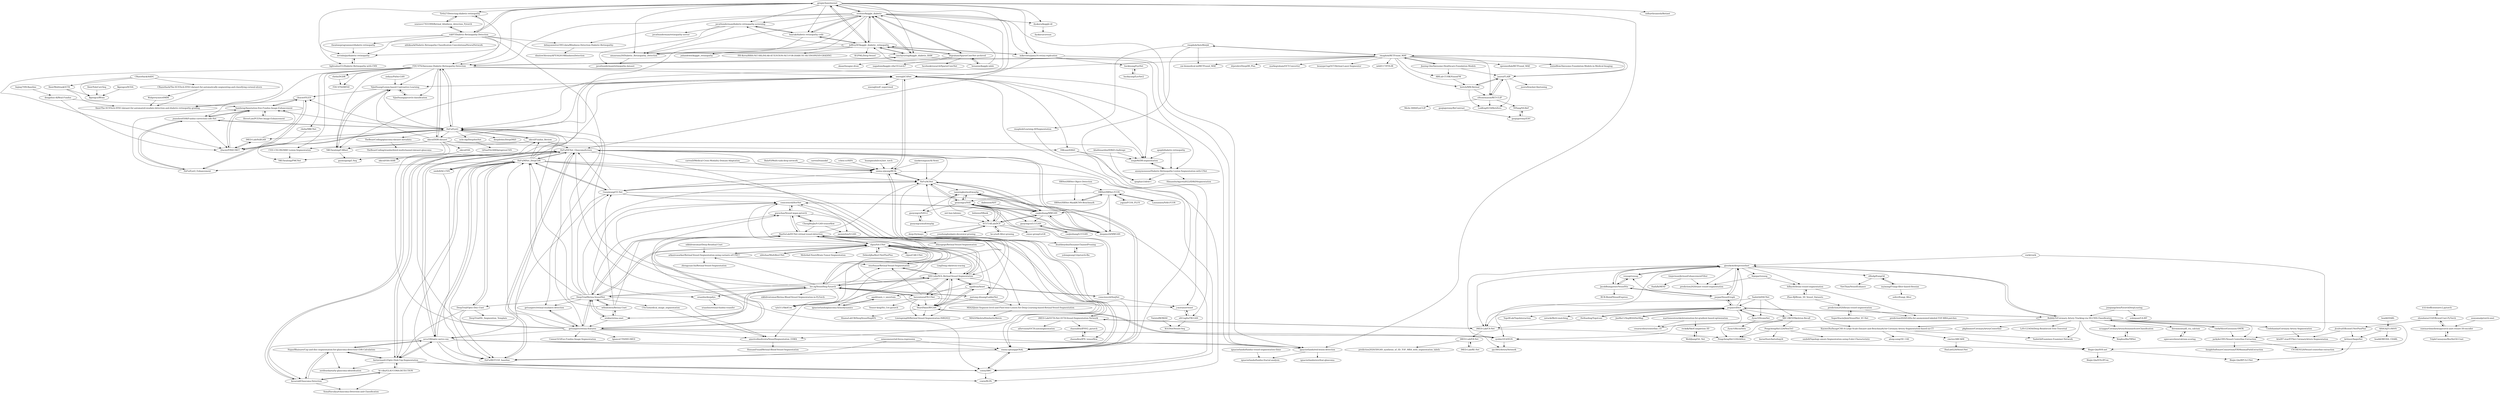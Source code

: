 digraph G {
"gregwchase/eyenet" -> "sveitser/kaggle_diabetic"
"gregwchase/eyenet" -> "javathunderman/diabetic-retinopathy-screening"
"gregwchase/eyenet" -> "JeffreyDF/kaggle_diabetic_retinopathy"
"gregwchase/eyenet" -> "Tirth27/Detecting-diabetic-retinopathy"
"gregwchase/eyenet" -> "hoytak/diabetic-retinopathy-code"
"gregwchase/eyenet" -> "amanrana20/Diabetic_Retinopathy_Detection"
"gregwchase/eyenet" -> "rsk97/Diabetic-Retinopathy-Detection"
"gregwchase/eyenet" -> "cauchyturing/kaggle_diabetic_RAM"
"gregwchase/eyenet" -> "FDU-VTS/Awesome-Diabetic-Retinopathy-Detection"
"gregwchase/eyenet" -> "mikevoets/jama16-retina-replication"
"gregwchase/eyenet" -> "sidharthramesh/Retinet"
"gregwchase/eyenet" -> "nevinbaiju/diabetic-retinopathy"
"gregwchase/eyenet" -> "ignaciorlando/red-lesion-detection"
"gregwchase/eyenet" -> "xmengli/CANet"
"gregwchase/eyenet" -> "ilyakava/kaggle-dr"
"HRNet/HRNet-MaskRCNN-Benchmark" -> "HRNet/HRNet-FCOS"
"ChengBinJin/V-GAN-tensorflow" -> "jaeminSon/V-GAN" ["e"=1]
"ChengBinJin/V-GAN-tensorflow" -> "guyuchao/Vessel-wgan-pytorch" ["e"=1]
"ChengBinJin/V-GAN-tensorflow" -> "RanSuLab/DUNet-retinal-vessel-detection" ["e"=1]
"giesekow/deepvesselnet" -> "vessap/vessap"
"giesekow/deepvesselnet" -> "hilbysfe/brain-vessel-segmentation"
"giesekow/deepvesselnet" -> "jocpae/VesselGraph"
"giesekow/deepvesselnet" -> "BubblyYi/Coronary-Artery-Tracking-via-3D-CNN-Classification"
"giesekow/deepvesselnet" -> "fepegar/vesseg"
"giesekow/deepvesselnet" -> "iMED-Lab/CS-Net"
"giesekow/deepvesselnet" -> "ellisdg/frangi3d"
"giesekow/deepvesselnet" -> "syshin1014/VGN"
"giesekow/deepvesselnet" -> "JacobBumgarner/VesselVio"
"giesekow/deepvesselnet" -> "zjx1805/ArteryNetwork"
"giesekow/deepvesselnet" -> "prediction2020/unet-vessel-segmentation"
"vessap/vessap" -> "giesekow/deepvesselnet"
"vessap/vessap" -> "JacobBumgarner/VesselVio"
"HzFu/EyeQ" -> "joanshen0508/Fundus-correction-cofe-Net"
"HzFu/EyeQ" -> "HzFu/EyeQ_Enhancement"
"HzFu/EyeQ" -> "liamheng/Annotation-free-Fundus-Image-Enhancement"
"HzFu/EyeQ" -> "ncbi-nlp/DeepSeeNet"
"HzFu/EyeQ" -> "QtacierP/ISECRET"
"HzFu/EyeQ" -> "QtacierP/LED"
"HzFu/EyeQ" -> "xmengli/CANet"
"HzFu/EyeQ" -> "YijinHuang/Lesion-based-Contrastive-Learning"
"HzFu/EyeQ" -> "nkicsl/Fundus_Review"
"HzFu/EyeQ" -> "FDU-VTS/Awesome-Diabetic-Retinopathy-Detection"
"HzFu/EyeQ" -> "nkicsl/DDR-dataset"
"HzFu/EyeQ" -> "iMED-Lab/StillGAN"
"HzFu/EyeQ" -> "TheBeastCoding/glaucoma-dataset-metadata"
"HzFu/EyeQ" -> "deepdrdoc/DeepDRiD"
"vmtk/SlicerExtension-VMTK" -> "BubblyYi/Coronary-Artery-Tracking-via-3D-CNN-Classification" ["e"=1]
"vmtk/SlicerExtension-VMTK" -> "jackyko1991/Vessel-Centerline-Extraction" ["e"=1]
"CVxTz/medical_image_segmentation" -> "americofmoliveira/VesselSegmentation_ESWA"
"sraashis/deepdyn" -> "sraashis/retinal-fundus-transfer"
"Lausannen/NAS-FCOS" -> "HRNet/HRNet-FCOS" ["e"=1]
"HzFu/MNet_DeepCDR" -> "seva100/optic-nerve-cnn"
"HzFu/MNet_DeepCDR" -> "HzFu/DENet_GlaucomaScreen"
"HzFu/MNet_DeepCDR" -> "emma-sjwang/pOSAL"
"HzFu/MNet_DeepCDR" -> "Guzaiwang/CE-Net" ["e"=1]
"HzFu/MNet_DeepCDR" -> "cswin/AWC"
"HzFu/MNet_DeepCDR" -> "HzFu/REFUGE_baseline"
"HzFu/MNet_DeepCDR" -> "HzFu/AGNet"
"HzFu/MNet_DeepCDR" -> "koriavinash1/Optic-Disk-Cup-Segmentation"
"HzFu/MNet_DeepCDR" -> "DeepTrial/Optic-Disc-Unet"
"HzFu/MNet_DeepCDR" -> "xmengli/CANet"
"HzFu/MNet_DeepCDR" -> "emma-sjwang/BEAL"
"HzFu/MNet_DeepCDR" -> "smilell/AG-CNN"
"HzFu/MNet_DeepCDR" -> "HzFu/EyeQ_Enhancement"
"HzFu/MNet_DeepCDR" -> "nkicsl/Fundus_Review"
"HzFu/MNet_DeepCDR" -> "HzFu/EyeQ"
"kesaroid/Glaucoma-Detection" -> "NupurBhaisare/Cup-and-disc-segmentation-for-glaucoma-detection-CDR-Calculation-"
"kesaroid/Glaucoma-Detection" -> "kr-viku/GLAUCOMA-DETECTION"
"kesaroid/Glaucoma-Detection" -> "SonalSavaliya/Glaucoma-Detection-and-Classification"
"kesaroid/Glaucoma-Detection" -> "HzFu/DENet_GlaucomaScreen"
"HzFu/DENet_GlaucomaScreen" -> "HzFu/REFUGE_baseline"
"HzFu/DENet_GlaucomaScreen" -> "HzFu/MNet_DeepCDR"
"HzFu/DENet_GlaucomaScreen" -> "seva100/optic-nerve-cnn"
"HzFu/DENet_GlaucomaScreen" -> "emma-sjwang/pOSAL"
"HzFu/DENet_GlaucomaScreen" -> "smilell/AG-CNN"
"HzFu/DENet_GlaucomaScreen" -> "ignaciorlando/glaucoma-hemodynamics"
"HzFu/DENet_GlaucomaScreen" -> "cswin/AWC"
"HzFu/DENet_GlaucomaScreen" -> "cswin/RLPA"
"HzFu/DENet_GlaucomaScreen" -> "kesaroid/Glaucoma-Detection"
"HzFu/DENet_GlaucomaScreen" -> "koriavinash1/Optic-Disk-Cup-Segmentation"
"NupurBhaisare/Cup-and-disc-segmentation-for-glaucoma-detection-CDR-Calculation-" -> "koriavinash1/Optic-Disk-Cup-Segmentation"
"NupurBhaisare/Cup-and-disc-segmentation-for-glaucoma-detection-CDR-Calculation-" -> "seva100/optic-nerve-cnn"
"NupurBhaisare/Cup-and-disc-segmentation-for-glaucoma-detection-CDR-Calculation-" -> "kesaroid/Glaucoma-Detection"
"NupurBhaisare/Cup-and-disc-segmentation-for-glaucoma-detection-CDR-Calculation-" -> "serifeseda/early-glaucoma-identification"
"nibtehaz/MultiResUNet" -> "clguo/SA-UNet" ["e"=1]
"zhoudaxia233/EfficientUnet-PyTorch" -> "jlcsilva/EfficientUNetPlusPlus"
"zhoudaxia233/EfficientUnet-PyTorch" -> "rawmarshmellows/pytorch-unet-resnet-50-encoder"
"nikhilroxtomar/Deep-Residual-Unet" -> "arkanivasarkar/Retinal-Vessel-Segmentation-using-variants-of-UNET" ["e"=1]
"isyiming/Frangi-filter-based-Hessian" -> "ellisdg/frangi3d"
"isyiming/Frangi-filter-based-Hessian" -> "solivr/frangi_filter"
"rawmarshmellows/pytorch-unet-resnet-50-encoder" -> "TripleCoenzyme/ResNet50-Unet"
"rawmarshmellows/pytorch-unet-resnet-50-encoder" -> "zhoudaxia233/EfficientUnet-PyTorch"
"usuyama/pytorch-unet" -> "rawmarshmellows/pytorch-unet-resnet-50-encoder" ["e"=1]
"yqyao/FCOS_PLUS" -> "HRNet/HRNet-FCOS" ["e"=1]
"xiaoketongxue/AI-News" -> "HzFu/AGNet" ["e"=1]
"xiaoketongxue/AI-News" -> "emma-sjwang/BEAL" ["e"=1]
"DeepTrial/Retina-VesselNet" -> "orobix/retina-unet" ["e"=1]
"DeepTrial/Retina-VesselNet" -> "getsanjeev/retina-features"
"DeepTrial/Retina-VesselNet" -> "RanSuLab/DUNet-retinal-vessel-detection"
"DeepTrial/Retina-VesselNet" -> "guyuchao/Vessel-wgan-pytorch"
"DeepTrial/Retina-VesselNet" -> "americofmoliveira/VesselSegmentation_ESWA"
"DeepTrial/Retina-VesselNet" -> "wfdubowen/Retina-Unet"
"DeepTrial/Retina-VesselNet" -> "clguo/SA-UNet"
"DeepTrial/Retina-VesselNet" -> "HzFu/AGNet"
"DeepTrial/Retina-VesselNet" -> "getsanjeev/retinal-exudates-detection"
"DeepTrial/Retina-VesselNet" -> "Guzaiwang/CE-Net" ["e"=1]
"DeepTrial/Retina-VesselNet" -> "HzFu/EyeQ"
"DeepTrial/Retina-VesselNet" -> "CVxTz/medical_image_segmentation"
"DeepTrial/Retina-VesselNet" -> "SHI-Labs/SGL-Retinal-Vessel-Segmentation"
"DeepTrial/Retina-VesselNet" -> "DeepTrial/Optic-Disc-Unet"
"DeepTrial/Retina-VesselNet" -> "HzFu/MNet_DeepCDR"
"cchen-cc/SIFA" -> "emma-sjwang/BEAL" ["e"=1]
"huangmozhilv/u2net_torch" -> "emma-sjwang/BEAL" ["e"=1]
"Guzaiwang/CE-Net" -> "HzFu/AGNet" ["e"=1]
"Guzaiwang/CE-Net" -> "HzFu/MNet_DeepCDR" ["e"=1]
"Guzaiwang/CE-Net" -> "emma-sjwang/pOSAL" ["e"=1]
"Guzaiwang/CE-Net" -> "emma-sjwang/BEAL" ["e"=1]
"Guzaiwang/CE-Net" -> "conscienceli/IterNet" ["e"=1]
"Guzaiwang/CE-Net" -> "HzFu/DENet_GlaucomaScreen" ["e"=1]
"Guzaiwang/CE-Net" -> "seva100/optic-nerve-cnn" ["e"=1]
"Guzaiwang/CE-Net" -> "cswin/AWC" ["e"=1]
"HRNet/HRNet-Object-Detection" -> "HRNet/HRNet-MaskRCNN-Benchmark" ["e"=1]
"HRNet/HRNet-Object-Detection" -> "HRNet/HRNet-FCOS" ["e"=1]
"mikevoets/jama16-retina-replication" -> "HzFu/DENet_GlaucomaScreen"
"mikevoets/jama16-retina-replication" -> "JeffreyDF/kaggle_diabetic_retinopathy"
"mikevoets/jama16-retina-replication" -> "huckiyang/EyeNet"
"mikevoets/jama16-retina-replication" -> "ignaciorlando/red-lesion-detection"
"rsk97/Diabetic-Retinopathy-Detection" -> "souravs17031999/Retinal_blindness_detection_Pytorch"
"rsk97/Diabetic-Retinopathy-Detection" -> "abhiksark/Diabetic-Retnopathy-Classification-ConvolutionalNeuralNetwork"
"rsk97/Diabetic-Retinopathy-Detection" -> "lightsalsa251/Diabetic-Retinopathy-with-CNN"
"rsk97/Diabetic-Retinopathy-Detection" -> "FDU-VTS/Awesome-Diabetic-Retinopathy-Detection"
"rsk97/Diabetic-Retinopathy-Detection" -> "thealoneprogrammer/diabetic-retinopathy"
"rsk97/Diabetic-Retinopathy-Detection" -> "gregwchase/eyenet"
"rsk97/Diabetic-Retinopathy-Detection" -> "nevinbaiju/diabetic-retinopathy"
"rsk97/Diabetic-Retinopathy-Detection" -> "Tirth27/Detecting-diabetic-retinopathy"
"rsk97/Diabetic-Retinopathy-Detection" -> "cauchyturing/kaggle_diabetic_RAM"
"rsk97/Diabetic-Retinopathy-Detection" -> "debayanmitra1993-data/Blindness-Detection-Diabetic-Retinopathy-"
"rsk97/Diabetic-Retinopathy-Detection" -> "getsanjeev/retinal-exudates-detection"
"HRNet/HRNet-FCOS" -> "guoyongcs/NAT"
"HRNet/HRNet-FCOS" -> "caojiezhang/MWGAN"
"HRNet/HRNet-FCOS" -> "HRNet/HRNet-MaskRCNN-Benchmark"
"HRNet/HRNet-FCOS" -> "Lausannen/NAS-FCOS" ["e"=1]
"HRNet/HRNet-FCOS" -> "yqyao/FCOS_PLUS" ["e"=1]
"HRNet/HRNet-FCOS" -> "deepmo24/MWGAN"
"fepegar/vesseg" -> "hilbysfe/brain-vessel-segmentation"
"fepegar/vesseg" -> "prediction2020/unet-vessel-segmentation"
"carrenD/Medical-Cross-Modality-Domain-Adaptation" -> "emma-sjwang/BEAL" ["e"=1]
"koriavinash1/Optic-Disk-Cup-Segmentation" -> "seva100/optic-nerve-cnn"
"koriavinash1/Optic-Disk-Cup-Segmentation" -> "NupurBhaisare/Cup-and-disc-segmentation-for-glaucoma-detection-CDR-Calculation-"
"koriavinash1/Optic-Disk-Cup-Segmentation" -> "cswin/AWC"
"koriavinash1/Optic-Disk-Cup-Segmentation" -> "serifeseda/early-glaucoma-identification"
"koriavinash1/Optic-Disk-Cup-Segmentation" -> "HzFu/DENet_GlaucomaScreen"
"koriavinash1/Optic-Disk-Cup-Segmentation" -> "kr-viku/GLAUCOMA-DETECTION"
"koriavinash1/Optic-Disk-Cup-Segmentation" -> "cswin/RLPA"
"wfdubowen/Retina-Unet" -> "orobix/retina-unet" ["e"=1]
"wfdubowen/Retina-Unet" -> "DeepTrial/Retina-VesselNet"
"wfdubowen/Retina-Unet" -> "RanSuLab/DUNet-retinal-vessel-detection"
"wfdubowen/Retina-Unet" -> "Guzaiwang/CE-Net" ["e"=1]
"wfdubowen/Retina-Unet" -> "HzFu/MNet_DeepCDR"
"mit-han-lab/amc" -> "SCUT-AILab/DCP" ["e"=1]
"apopli/diabetic-retinopathy" -> "anonymoussss/Diabetic-Retinopathy-Lesion-Segmentation-with-UNet"
"apopli/diabetic-retinopathy" -> "zoujx96/DR-segmentation"
"nkicsl/DDR-dataset" -> "NKUhealong/CABnet"
"nkicsl/DDR-dataset" -> "CVIU-CSU/M2MRF-Lesion-Segmentation"
"nkicsl/DDR-dataset" -> "nkicsl/OIA"
"nkicsl/DDR-dataset" -> "zoujx96/DR-segmentation"
"nkicsl/DDR-dataset" -> "guomugong/L-Seg"
"nkicsl/DDR-dataset" -> "TRKuan/IDRiD"
"nkicsl/DDR-dataset" -> "xmengli/CANet"
"nkicsl/DDR-dataset" -> "YijinHuang/Lesion-based-Contrastive-Learning"
"nkicsl/DDR-dataset" -> "NKUhealong/PMCNet"
"nkicsl/DDR-dataset" -> "FDU-VTS/Awesome-Diabetic-Retinopathy-Detection"
"conscienceli/IterNet" -> "conscienceli/SeqNet"
"conscienceli/IterNet" -> "guyuchao/Vessel-wgan-pytorch"
"conscienceli/IterNet" -> "americofmoliveira/VesselSegmentation_ESWA"
"conscienceli/IterNet" -> "sraashis/deepdyn"
"conscienceli/IterNet" -> "SHI-Labs/SGL-Retinal-Vessel-Segmentation"
"HzFu/AGNet" -> "caojiezhang/MWGAN"
"HzFu/AGNet" -> "guoyongcs/NAT"
"HzFu/AGNet" -> "Guzaiwang/CE-Net" ["e"=1]
"HzFu/AGNet" -> "emma-sjwang/pOSAL"
"HzFu/AGNet" -> "tanmingkui/multiwaybp"
"HzFu/AGNet" -> "emma-sjwang/BEAL"
"HzFu/AGNet" -> "deepmo24/MWGAN"
"HzFu/AGNet" -> "HzFu/DENet_GlaucomaScreen"
"americofmoliveira/VesselSegmentation_ESWA" -> "HossamFouad/Retinal-Blood-Vessel-Segmentation"
"RanSuLab/DUNet-retinal-vessel-detection" -> "SHI-Labs/SGL-Retinal-Vessel-Segmentation"
"RanSuLab/DUNet-retinal-vessel-detection" -> "americofmoliveira/VesselSegmentation_ESWA"
"RanSuLab/DUNet-retinal-vessel-detection" -> "MIA2I/Joint-Segment-level-and-Pixel-wise-Losses-for-Deep-Learning-based-Retinal-Vessel-Segmentation"
"RanSuLab/DUNet-retinal-vessel-detection" -> "zhiyugege/Retinal-Vessel-Segmentation"
"RanSuLab/DUNet-retinal-vessel-detection" -> "clguo/SA-UNet"
"RanSuLab/DUNet-retinal-vessel-detection" -> "guyuchao/Vessel-wgan-pytorch"
"RanSuLab/DUNet-retinal-vessel-detection" -> "iMED-Lab/OCTA-Net-OCTA-Vessel-Segmentation-Network"
"RanSuLab/DUNet-retinal-vessel-detection" -> "DeepTrial/Retina-VesselNet"
"RanSuLab/DUNet-retinal-vessel-detection" -> "HzFu/AGNet"
"RanSuLab/DUNet-retinal-vessel-detection" -> "getsanjeev/retina-features"
"he-y/soft-filter-pruning" -> "SCUT-AILab/DCP" ["e"=1]
"DeepTrial/Optic-Disc-Unet" -> "HzFu/REFUGE_baseline"
"DeepTrial/Optic-Disc-Unet" -> "koriavinash1/Optic-Disk-Cup-Segmentation"
"DeepTrial/Optic-Disc-Unet" -> "DeepTrial/DL_Segmention_Template"
"DeepTrial/Optic-Disc-Unet" -> "HzFu/MNet_DeepCDR"
"deep-fry/mayo" -> "deathboydmi/DynamicChannelPruning"
"juntang-zhuang/LadderNet" -> "lee-zq/VesselSeg-Pytorch"
"juntang-zhuang/LadderNet" -> "SharifAmit/RVGAN"
"juntang-zhuang/LadderNet" -> "conscienceli/IterNet"
"juntang-zhuang/LadderNet" -> "MIA2I/Joint-Segment-level-and-Pixel-wise-Losses-for-Deep-Learning-based-Retinal-Vessel-Segmentation"
"Bala93/Multi-task-deep-network" -> "emma-sjwang/BEAL" ["e"=1]
"ncbi-nlp/DeepSeeNet" -> "QiYanPitt/AMDprogressCNN"
"smilell/AG-CNN" -> "HzFu/DENet_GlaucomaScreen"
"smilell/AG-CNN" -> "HzFu/REFUGE_baseline"
"guyuchao/Vessel-wgan-pytorch" -> "RanSuLab/DUNet-retinal-vessel-detection"
"guyuchao/Vessel-wgan-pytorch" -> "conscienceli/IterNet"
"guyuchao/Vessel-wgan-pytorch" -> "ChengBinJin/V-GAN-tensorflow" ["e"=1]
"guyuchao/Vessel-wgan-pytorch" -> "jaeminSon/V-GAN"
"emma-sjwang/BEAL" -> "emma-sjwang/pOSAL"
"emma-sjwang/BEAL" -> "HzFu/AGNet"
"emma-sjwang/BEAL" -> "cswin/AWC"
"emma-sjwang/BEAL" -> "xmengli/CANet"
"emma-sjwang/BEAL" -> "HzFu/DENet_GlaucomaScreen"
"nevinbaiju/diabetic-retinopathy" -> "lightsalsa251/Diabetic-Retinopathy-with-CNN"
"lightsalsa251/Diabetic-Retinopathy-with-CNN" -> "nevinbaiju/diabetic-retinopathy"
"emma-sjwang/pOSAL" -> "emma-sjwang/BEAL"
"emma-sjwang/pOSAL" -> "cswin/AWC"
"emma-sjwang/pOSAL" -> "HzFu/DENet_GlaucomaScreen"
"emma-sjwang/pOSAL" -> "HzFu/REFUGE_baseline"
"huckiyang/EyeNet2" -> "huckiyang/EyeNet"
"MIA2I/Joint-Segment-level-and-Pixel-wise-Losses-for-Deep-Learning-based-Retinal-Vessel-Segmentation" -> "MIA2I/SkeletalSimilarityMetric"
"anonymoussss/Diabetic-Retinopathy-Lesion-Segmentation-with-UNet" -> "zoujx96/DR-segmentation"
"anonymoussss/Diabetic-Retinopathy-Lesion-Segmentation-with-UNet" -> "HimanshuAgarwal022/IDRiDSegmentation"
"anonymoussss/Diabetic-Retinopathy-Lesion-Segmentation-with-UNet" -> "qinghao1/idrid-1"
"zoujx96/DR-segmentation" -> "anonymoussss/Diabetic-Retinopathy-Lesion-Segmentation-with-UNet"
"cswin/AWC" -> "emma-sjwang/pOSAL"
"cswin/AWC" -> "cswin/RLPA"
"minesmeyer/od-fovea-regression" -> "HzFu/REFUGE_baseline"
"minesmeyer/od-fovea-regression" -> "emma-sjwang/pOSAL"
"SCUT-AILab/DCP" -> "guoyongcs/NAT"
"SCUT-AILab/DCP" -> "caojiezhang/MWGAN"
"SCUT-AILab/DCP" -> "tanmingkui/multiwaybp"
"SCUT-AILab/DCP" -> "deepmo24/MWGAN"
"SCUT-AILab/DCP" -> "he-y/soft-filter-pruning" ["e"=1]
"SCUT-AILab/DCP" -> "HzFu/AGNet"
"SCUT-AILab/DCP" -> "enyac-group/LeGR" ["e"=1]
"SCUT-AILab/DCP" -> "deep-fry/mayo"
"SCUT-AILab/DCP" -> "youzhonghui/gate-decorator-pruning" ["e"=1]
"yulongwang12/pytorch-fbs" -> "deathboydmi/DynamicChannelPruning"
"caojiezhang/LCCGAN" -> "guoyongcs/LCCGAN"
"HzFu/REFUGE_baseline" -> "HzFu/DENet_GlaucomaScreen"
"agaldran/a_v_uncertain" -> "ignaciorlando/glaucoma-hemodynamics"
"huckiyang/EyeNet" -> "huckiyang/EyeNet2"
"TRKuan/IDRiD" -> "zoujx96/DR-segmentation"
"TRKuan/IDRiD" -> "qinghao1/idrid-1"
"ignaciorlando/glaucoma-hemodynamics" -> "agaldran/a_v_uncertain"
"guoyongcs/LCCGAN" -> "caojiezhang/LCCGAN"
"deathboydmi/DynamicChannelPruning" -> "yulongwang12/pytorch-fbs"
"HuXiaoling/TopoLoss" -> "jocpae/clDice" ["e"=1]
"HuXiaoling/TopoLoss" -> "iMED-Lab/CS-Net" ["e"=1]
"iMED-Lab/CS-Net" -> "iMED-Lab/OCTA-Net-OCTA-Vessel-Segmentation-Network"
"iMED-Lab/CS-Net" -> "PengchengShi1220/cbDice"
"iMED-Lab/CS-Net" -> "iMED-Lab/ER-Net"
"youzhonghui/gate-decorator-pruning" -> "SCUT-AILab/DCP" ["e"=1]
"LingDong-/skeleton-tracing" -> "SHI-Labs/SGL-Retinal-Vessel-Segmentation" ["e"=1]
"FDU-VTS/Awesome-Diabetic-Retinopathy-Detection" -> "FDU-VTS/DRTiD"
"FDU-VTS/Awesome-Diabetic-Retinopathy-Detection" -> "chehx/DGDR"
"FDU-VTS/Awesome-Diabetic-Retinopathy-Detection" -> "cauchyturing/kaggle_diabetic_RAM"
"FDU-VTS/Awesome-Diabetic-Retinopathy-Detection" -> "YijinHuang/Lesion-based-Contrastive-Learning"
"FDU-VTS/Awesome-Diabetic-Retinopathy-Detection" -> "nkicsl/DDR-dataset"
"FDU-VTS/Awesome-Diabetic-Retinopathy-Detection" -> "HzFu/EyeQ"
"FDU-VTS/Awesome-Diabetic-Retinopathy-Detection" -> "NKUhealong/CABnet"
"FDU-VTS/Awesome-Diabetic-Retinopathy-Detection" -> "YijinHuang/pytorch-classification"
"FDU-VTS/Awesome-Diabetic-Retinopathy-Detection" -> "chehx/MKCNet"
"FDU-VTS/Awesome-Diabetic-Retinopathy-Detection" -> "joanshen0508/Fundus-correction-cofe-Net"
"FDU-VTS/Awesome-Diabetic-Retinopathy-Detection" -> "QtacierP/ISECRET"
"FDU-VTS/Awesome-Diabetic-Retinopathy-Detection" -> "xmengli/CANet"
"FDU-VTS/Awesome-Diabetic-Retinopathy-Detection" -> "zoujx96/DR-segmentation"
"FDU-VTS/Awesome-Diabetic-Retinopathy-Detection" -> "CVIU-CSU/M2MRF-Lesion-Segmentation"
"JunMa11/SegWithDistMap" -> "jocpae/clDice" ["e"=1]
"NKUhealong/CABnet" -> "YijinHuang/Lesion-based-Contrastive-Learning"
"NKUhealong/CABnet" -> "guomugong/L-Seg"
"Binjie-Qin/SVS-net" -> "Binjie-Qin/STA-IPCon"
"Binjie-Qin/SVS-net" -> "Binjie-Qin/RPCA-UNet"
"kritiyer/AngioNet" -> "Binjie-Qin/RPCA-UNet"
"kritiyer/AngioNet" -> "Binjie-Qin/SVS-net"
"nkicsl/OIA" -> "nkicsl/OIA-ODIR"
"clguo/SA-UNet" -> "RanSuLab/DUNet-retinal-vessel-detection"
"clguo/SA-UNet" -> "SHI-Labs/SGL-Retinal-Vessel-Segmentation"
"clguo/SA-UNet" -> "arkanivasarkar/Retinal-Vessel-Segmentation-using-variants-of-UNET"
"clguo/SA-UNet" -> "lee-zq/VesselSeg-Pytorch"
"clguo/SA-UNet" -> "onurboyar/Retinal-Vessel-Segmentation"
"clguo/SA-UNet" -> "conscienceli/IterNet"
"clguo/SA-UNet" -> "lseventeen/FR-UNet"
"clguo/SA-UNet" -> "DeepTrial/Retina-VesselNet"
"clguo/SA-UNet" -> "SharifAmit/RVGAN"
"clguo/SA-UNet" -> "tyb311/SkelCon"
"clguo/SA-UNet" -> "nibtehaz/MultiResUNet" ["e"=1]
"clguo/SA-UNet" -> "Mehrdad-Noori/Brain-Tumor-Segmentation" ["e"=1]
"clguo/SA-UNet" -> "DebeshJha/ResUNetPlusPlus" ["e"=1]
"clguo/SA-UNet" -> "juntang-zhuang/LadderNet"
"clguo/SA-UNet" -> "clguo/CAR-UNet"
"souravs17031999/Retinal_blindness_detection_Pytorch" -> "Tirth27/Detecting-diabetic-retinopathy"
"souravs17031999/Retinal_blindness_detection_Pytorch" -> "rsk97/Diabetic-Retinopathy-Detection"
"chaosallen/IPNV2_pytorch" -> "chaosallen/IPN_tensorflow"
"DebeshJha/ResUNetPlusPlus" -> "clguo/SA-UNet" ["e"=1]
"iMED-Lab/OCTA-Net-OCTA-Vessel-Segmentation-Network" -> "iMED-Lab/CS-Net"
"iMED-Lab/OCTA-Net-OCTA-Vessel-Segmentation-Network" -> "chaosallen/IPNV2_pytorch"
"iMED-Lab/OCTA-Net-OCTA-Vessel-Segmentation-Network" -> "chaosallen/IPN_tensorflow"
"iMED-Lab/OCTA-Net-OCTA-Vessel-Segmentation-Network" -> "RanSuLab/DUNet-retinal-vessel-detection"
"iMED-Lab/OCTA-Net-OCTA-Vessel-Segmentation-Network" -> "aiforvision/OCTA-autosegmentation"
"kr-viku/GLAUCOMA-DETECTION" -> "SonalSavaliya/Glaucoma-Detection-and-Classification"
"kr-viku/GLAUCOMA-DETECTION" -> "kesaroid/Glaucoma-Detection"
"kr-viku/GLAUCOMA-DETECTION" -> "koriavinash1/Optic-Disk-Cup-Segmentation"
"YijinHuang/pytorch-classification" -> "YijinHuang/Lesion-based-Contrastive-Learning"
"joanshen0508/Fundus-correction-cofe-Net" -> "liamheng/Annotation-free-Fundus-Image-Enhancement"
"joanshen0508/Fundus-correction-cofe-Net" -> "HzFu/EyeQ_Enhancement"
"joanshen0508/Fundus-correction-cofe-Net" -> "QtacierP/ISECRET"
"joanshen0508/Fundus-correction-cofe-Net" -> "HzFu/EyeQ"
"debayanmitra1993-data/Blindness-Detection-Diabetic-Retinopathy-" -> "dimitreOliveira/APTOS2019BlindnessDetection"
"thealoneprogrammer/diabetic-retinopathy" -> "nevinbaiju/diabetic-retinopathy"
"SharifAmit/RVGAN" -> "SHI-Labs/SGL-Retinal-Vessel-Segmentation"
"SharifAmit/RVGAN" -> "syshin1014/VGN"
"SharifAmit/RVGAN" -> "ShamaLabUR/DeepVesselSeg4FA"
"SharifAmit/RVGAN" -> "agaldran/lwnet"
"SharifAmit/RVGAN" -> "Limingxing00/Retinal-Vessel-Segmentation-ISBI2022"
"TripleCoenzyme/ResNet50-Unet" -> "rawmarshmellows/pytorch-unet-resnet-50-encoder"
"lmbxmu/HRank" -> "SCUT-AILab/DCP" ["e"=1]
"agaldran/lwnet" -> "conscienceli/SeqNet"
"agaldran/lwnet" -> "SharifAmit/RVGAN"
"agaldran/lwnet" -> "SHI-Labs/SGL-Retinal-Vessel-Segmentation"
"agaldran/lwnet" -> "agaldran/a_v_uncertain"
"hilbysfe/brain-vessel-segmentation" -> "prediction2020/GANs-for-anonymized-labeled-TOF-MRA-patches"
"hilbysfe/brain-vessel-segmentation" -> "Zhao-BJ/Brain_3D_Vessel_Datasets"
"khalilouardini/IDRiD-challenge" -> "qinghao1/idrid-1"
"khalilouardini/IDRiD-challenge" -> "zoujx96/DR-segmentation"
"BubblyYi/Coronary-Artery-Tracking-via-3D-CNN-Classification" -> "Coolshanlan/Coronary-Artery-Segmentation"
"BubblyYi/Coronary-Artery-Tracking-via-3D-CNN-Classification" -> "pkglimmer/CoronaryArteryCenterline"
"BubblyYi/Coronary-Artery-Tracking-via-3D-CNN-Classification" -> "giesekow/deepvesselnet"
"BubblyYi/Coronary-Artery-Tracking-via-3D-CNN-Classification" -> "vmtk/SlicerExtension-VMTK" ["e"=1]
"BubblyYi/Coronary-Artery-Tracking-via-3D-CNN-Classification" -> "YaoleiQi/Examinee-Examiner-Network"
"BubblyYi/Coronary-Artery-Tracking-via-3D-CNN-Classification" -> "CYCHEN520/Vessel-centerline-extraction"
"BubblyYi/Coronary-Artery-Tracking-via-3D-CNN-Classification" -> "XiaoweiXu/ImageCAS-A-Large-Scale-Dataset-and-Benchmark-for-Coronary-Artery-Segmentation-based-on-CT"
"BubblyYi/Coronary-Artery-Tracking-via-3D-CNN-Classification" -> "XinghuaMa/TRNet"
"BubblyYi/Coronary-Artery-Tracking-via-3D-CNN-Classification" -> "syshin1014/VGN"
"BubblyYi/Coronary-Artery-Tracking-via-3D-CNN-Classification" -> "jocpae/clDice"
"BubblyYi/Coronary-Artery-Tracking-via-3D-CNN-Classification" -> "LzVv123456/Deep-Reinforced-Tree-Traversal"
"BubblyYi/Coronary-Artery-Tracking-via-3D-CNN-Classification" -> "jackyko1991/Vessel-Centerline-Extraction"
"BubblyYi/Coronary-Artery-Tracking-via-3D-CNN-Classification" -> "deronmonta/dl_cta_calcium"
"BubblyYi/Coronary-Artery-Tracking-via-3D-CNN-Classification" -> "ucuapps/CoronaryArteryStenosisScoreClassification"
"Tirth27/Detecting-diabetic-retinopathy" -> "nevinbaiju/diabetic-retinopathy"
"Tirth27/Detecting-diabetic-retinopathy" -> "souravs17031999/Retinal_blindness_detection_Pytorch"
"guoyongcs/NAT" -> "caojiezhang/MWGAN"
"guoyongcs/NAT" -> "tanmingkui/multiwaybp"
"guoyongcs/NAT" -> "deepmo24/MWGAN"
"guoyongcs/NAT" -> "SCUT-AILab/DCP"
"guoyongcs/NAT" -> "guoyongcs/NATv2"
"guoyongcs/NAT" -> "guoyongcs/LCCGAN"
"guoyongcs/NAT" -> "HzFu/AGNet"
"CRazorback/The-SUSTech-SYSU-dataset-for-automatically-segmenting-and-classifying-corneal-ulcers" -> "llmir/The-SUSTech-SYSU-dataset-for-automated-exudate-detection-and-diabetic-retinopathy-grading"
"CRazorback/The-SUSTech-SYSU-dataset-for-automatically-segmenting-and-classifying-corneal-ulcers" -> "Wzhjerry/autoSMIM"
"carrenD/ummkd" -> "emma-sjwang/BEAL" ["e"=1]
"syshin1014/VGN" -> "SharifAmit/RVGAN"
"syshin1014/VGN" -> "zjx1805/ArteryNetwork"
"syshin1014/VGN" -> "Binjie-Qin/SVS-net"
"xmengli/CANet" -> "zoujx96/DR-segmentation"
"xmengli/CANet" -> "NKUhealong/CABnet"
"xmengli/CANet" -> "emma-sjwang/pOSAL"
"xmengli/CANet" -> "anonymoussss/Diabetic-Retinopathy-Lesion-Segmentation-with-UNet"
"xmengli/CANet" -> "xmengli/self_supervised"
"xmengli/CANet" -> "emma-sjwang/BEAL"
"xmengli/CANet" -> "TRKuan/IDRiD"
"xmengli/CANet" -> "YijinHuang/Lesion-based-Contrastive-Learning"
"conscienceli/SeqNet" -> "conscienceli/IterNet"
"conscienceli/SeqNet" -> "j-morano/rrwnet"
"conscienceli/SeqNet" -> "agaldran/lwnet"
"deepmo24/MWGAN" -> "tanmingkui/multiwaybp"
"deepmo24/MWGAN" -> "caojiezhang/MWGAN"
"deepmo24/MWGAN" -> "guoyongcs/NAT"
"ucuapps/CoronaryArteryStenosisScoreClassification" -> "XinghuaMa/TRNet"
"caojiezhang/MWGAN" -> "guoyongcs/NAT"
"caojiezhang/MWGAN" -> "tanmingkui/multiwaybp"
"caojiezhang/MWGAN" -> "deepmo24/MWGAN"
"caojiezhang/MWGAN" -> "guoyongcs/LCCGAN"
"caojiezhang/MWGAN" -> "SCUT-AILab/DCP"
"caojiezhang/MWGAN" -> "HzFu/AGNet"
"chaosallen/IPN_tensorflow" -> "chaosallen/IPNV2_pytorch"
"sgmvanvelzen/calcium-scoring" -> "deronmonta/dl_cta_calcium"
"prediction2020/brain-vessel-segmentation" -> "SuperStacie/JointVesselNet_VC-Net"
"prediction2020/brain-vessel-segmentation" -> "prediction2020/GANs-for-anonymized-labeled-TOF-MRA-patches"
"tanmingkui/multiwaybp" -> "deepmo24/MWGAN"
"tanmingkui/multiwaybp" -> "caojiezhang/MWGAN"
"tanmingkui/multiwaybp" -> "guoyongcs/NAT"
"tanmingkui/multiwaybp" -> "guoyongcs/NATv2"
"guoyongcs/NATv2" -> "guoyongcs/multiwaybp"
"SHI-Labs/SGL-Retinal-Vessel-Segmentation" -> "onurboyar/Retinal-Vessel-Segmentation"
"SHI-Labs/SGL-Retinal-Vessel-Segmentation" -> "SharifAmit/RVGAN"
"SHI-Labs/SGL-Retinal-Vessel-Segmentation" -> "RanSuLab/DUNet-retinal-vessel-detection"
"SHI-Labs/SGL-Retinal-Vessel-Segmentation" -> "tyb311/SkelCon"
"SHI-Labs/SGL-Retinal-Vessel-Segmentation" -> "lee-zq/VesselSeg-Pytorch"
"SHI-Labs/SGL-Retinal-Vessel-Segmentation" -> "clguo/SA-UNet"
"SHI-Labs/SGL-Retinal-Vessel-Segmentation" -> "agaldran/lwnet"
"SHI-Labs/SGL-Retinal-Vessel-Segmentation" -> "Limingxing00/Retinal-Vessel-Segmentation-ISBI2022"
"SHI-Labs/SGL-Retinal-Vessel-Segmentation" -> "lseventeen/FR-UNet"
"AISIGSJTU/SSVS" -> "boahK/MEDIA_CDARL"
"AISIGSJTU/SSVS" -> "kritiyer/AngioNet"
"jlcsilva/EfficientUNetPlusPlus" -> "kritiyer/AngioNet"
"jlcsilva/EfficientUNetPlusPlus" -> "Ariel97-star/FFNet-CoronaryArtery-Segmentation"
"benanne/kaggle-ndsb" -> "JeffreyDF/kaggle_diabetic_retinopathy" ["e"=1]
"benanne/kaggle-ndsb" -> "btgraham/SparseConvNet-archived" ["e"=1]
"benanne/kaggle-ndsb" -> "sveitser/kaggle_diabetic" ["e"=1]
"jocpae/VesselGraph" -> "giesekow/deepvesselnet"
"jocpae/VesselGraph" -> "JacobBumgarner/VesselVio"
"jocpae/VesselGraph" -> "jocpae/clDice"
"jocpae/VesselGraph" -> "vessap/vessap"
"iMED-Lab/ER-Net" -> "iMED-Lab/RE-Net"
"iMED-Lab/ER-Net" -> "prediction2020/3DGAN_synthesis_of_3D_TOF_MRA_with_segmentation_labels"
"btgraham/SparseConvNet-archived" -> "JeffreyDF/kaggle_diabetic_retinopathy"
"btgraham/SparseConvNet-archived" -> "sveitser/kaggle_diabetic"
"btgraham/SparseConvNet-archived" -> "benanne/kaggle-ndsb" ["e"=1]
"btgraham/SparseConvNet-archived" -> "facebookresearch/SparseConvNet" ["e"=1]
"btgraham/SparseConvNet-archived" -> "nagadomi/kaggle-cifar10-torch7" ["e"=1]
"btgraham/SparseConvNet-archived" -> "skaae/lasagne-draw" ["e"=1]
"iMED-Lab/RE-Net" -> "iMED-Lab/ER-Net"
"lee-zq/VesselSeg-Pytorch" -> "SHI-Labs/SGL-Retinal-Vessel-Segmentation"
"lee-zq/VesselSeg-Pytorch" -> "lseventeen/FR-UNet"
"lee-zq/VesselSeg-Pytorch" -> "juntang-zhuang/LadderNet"
"lee-zq/VesselSeg-Pytorch" -> "clguo/SA-UNet"
"lee-zq/VesselSeg-Pytorch" -> "RanSuLab/DUNet-retinal-vessel-detection"
"lee-zq/VesselSeg-Pytorch" -> "SharifAmit/RVGAN"
"lee-zq/VesselSeg-Pytorch" -> "orobix/retina-unet" ["e"=1]
"lee-zq/VesselSeg-Pytorch" -> "arkanivasarkar/Retinal-Vessel-Segmentation-using-variants-of-UNET"
"lee-zq/VesselSeg-Pytorch" -> "conscienceli/IterNet"
"lee-zq/VesselSeg-Pytorch" -> "onurboyar/Retinal-Vessel-Segmentation"
"lee-zq/VesselSeg-Pytorch" -> "nikhilroxtomar/Retina-Blood-Vessel-Segmentation-in-PyTorch"
"lee-zq/VesselSeg-Pytorch" -> "tyb311/SkelCon"
"lee-zq/VesselSeg-Pytorch" -> "HzFu/EyeQ"
"lee-zq/VesselSeg-Pytorch" -> "sraashis/deepdyn"
"lee-zq/VesselSeg-Pytorch" -> "DeepTrial/Retina-VesselNet"
"llmir/MultitaskOCTA" -> "llmir/The-SUSTech-SYSU-dataset-for-automated-exudate-detection-and-diabetic-retinopathy-grading"
"llmir/MultitaskOCTA" -> "lkpengcs/RVms"
"jocpae/clDice" -> "HuXiaoling/TopoLoss" ["e"=1]
"jocpae/clDice" -> "jocpae/VesselGraph"
"jocpae/clDice" -> "iMED-Lab/CS-Net"
"jocpae/clDice" -> "TopoXLab/TopoInteraction" ["e"=1]
"jocpae/clDice" -> "MIC-DKFZ/Skeleton-Recall"
"jocpae/clDice" -> "nstucki/Betti-matching" ["e"=1]
"jocpae/clDice" -> "XiaoweiXu/ImageCAS-A-Large-Scale-Dataset-and-Benchmark-for-Coronary-Artery-Segmentation-based-on-CT"
"jocpae/clDice" -> "Zyun-Y/DconnNet"
"jocpae/clDice" -> "giesekow/deepvesselnet"
"jocpae/clDice" -> "BubblyYi/Coronary-Artery-Tracking-via-3D-CNN-Classification"
"jocpae/clDice" -> "JunMa11/SegWithDistMap" ["e"=1]
"jocpae/clDice" -> "PengchengShi1220/cbDice"
"d-li14/efficientnetv2.pytorch" -> "zhoudaxia233/EfficientUnet-PyTorch" ["e"=1]
"HzFu/EyeQ_Enhancement" -> "joanshen0508/Fundus-correction-cofe-Net"
"HzFu/EyeQ_Enhancement" -> "liamheng/Annotation-free-Fundus-Image-Enhancement"
"HzFu/EyeQ_Enhancement" -> "HzFu/EyeQ"
"YijinHuang/Lesion-based-Contrastive-Learning" -> "QtacierP/LED"
"YijinHuang/Lesion-based-Contrastive-Learning" -> "NKUhealong/CABnet"
"YijinHuang/Lesion-based-Contrastive-Learning" -> "YijinHuang/pytorch-classification"
"arkanivasarkar/Retinal-Vessel-Segmentation-using-variants-of-UNET" -> "zhengyuan-liu/Retinal-Vessel-Segmentation"
"arkanivasarkar/Retinal-Vessel-Segmentation-using-variants-of-UNET" -> "onurboyar/Retinal-Vessel-Segmentation"
"arkanivasarkar/Retinal-Vessel-Segmentation-using-variants-of-UNET" -> "clguo/SA-UNet"
"ilyakava/kaggle-dr" -> "ilyakava/ciresan"
"iMED-Lab/StillGAN" -> "QtacierP/ISECRET"
"iMED-Lab/StillGAN" -> "liamheng/Annotation-free-Fundus-Image-Enhancement"
"onurboyar/Retinal-Vessel-Segmentation" -> "SHI-Labs/SGL-Retinal-Vessel-Segmentation"
"lseventeen/FR-UNet" -> "Limingxing00/Retinal-Vessel-Segmentation-ISBI2022"
"lseventeen/FR-UNet" -> "Tensor-king/SA_Uet-pytorch"
"lseventeen/FR-UNet" -> "onurboyar/Retinal-Vessel-Segmentation"
"lseventeen/FR-UNet" -> "SHI-Labs/SGL-Retinal-Vessel-Segmentation"
"lseventeen/FR-UNet" -> "j-morano/rrwnet"
"lseventeen/FR-UNet" -> "lee-zq/VesselSeg-Pytorch"
"lseventeen/FR-UNet" -> "tyb311/SkelCon"
"lseventeen/FR-UNet" -> "SharifAmit/RVGAN"
"hoytak/diabetic-retinopathy-code" -> "amanrana20/Diabetic_Retinopathy_Detection"
"hoytak/diabetic-retinopathy-code" -> "sveitser/kaggle_diabetic"
"hoytak/diabetic-retinopathy-code" -> "javathunderman/diabetic-retinopathy-screening"
"hoytak/diabetic-retinopathy-code" -> "JeffreyDF/kaggle_diabetic_retinopathy"
"nkicsl/Fundus_Review" -> "NKUhealong/CABnet"
"nkicsl/Fundus_Review" -> "HzFu/DENet_GlaucomaScreen"
"nkicsl/Fundus_Review" -> "HzFu/EyeQ"
"zzdyyy/Patho-GAN" -> "YijinHuang/Lesion-based-Contrastive-Learning"
"JacobBumgarner/VesselVio" -> "vessap/vessap"
"JacobBumgarner/VesselVio" -> "jocpae/VesselGraph"
"JacobBumgarner/VesselVio" -> "RUB-Bioinf/VesselExpress"
"JacobBumgarner/VesselVio" -> "giesekow/deepvesselnet"
"XinghuaMa/TRNet" -> "ucuapps/CoronaryArteryStenosisScoreClassification"
"rmaphoh/Learning-AVSegmentation" -> "j-morano/rrwnet"
"Coolshanlan/Coronary-Artery-Segmentation" -> "Ariel97-star/FFNet-CoronaryArtery-Segmentation"
"TwistedW/MIAV" -> "XGGNet/Vessel-Seg"
"SuperStacie/JointVesselNet_VC-Net" -> "prediction2020/brain-vessel-segmentation"
"deronmonta/dl_cta_calcium" -> "sgmvanvelzen/calcium-scoring"
"QtacierP/ISECRET" -> "QtacierP/LED"
"QtacierP/ISECRET" -> "liamheng/Annotation-free-Fundus-Image-Enhancement"
"QtacierP/ISECRET" -> "iMED-Lab/StillGAN"
"sveitser/kaggle_diabetic" -> "JeffreyDF/kaggle_diabetic_retinopathy"
"sveitser/kaggle_diabetic" -> "hoytak/diabetic-retinopathy-code"
"sveitser/kaggle_diabetic" -> "cauchyturing/kaggle_diabetic_RAM"
"sveitser/kaggle_diabetic" -> "gregwchase/eyenet"
"sveitser/kaggle_diabetic" -> "javathunderman/diabetic-retinopathy-screening"
"sveitser/kaggle_diabetic" -> "btgraham/SparseConvNet-archived"
"sveitser/kaggle_diabetic" -> "amanrana20/Diabetic_Retinopathy_Detection"
"sveitser/kaggle_diabetic" -> "FDU-VTS/Awesome-Diabetic-Retinopathy-Detection"
"sveitser/kaggle_diabetic" -> "juliandewit/kaggle_retinopathy"
"sveitser/kaggle_diabetic" -> "mikevoets/jama16-retina-replication"
"sveitser/kaggle_diabetic" -> "xmengli/CANet"
"sveitser/kaggle_diabetic" -> "getsanjeev/retina-features"
"sveitser/kaggle_diabetic" -> "debayanmitra1993-data/Blindness-Detection-Diabetic-Retinopathy-"
"sveitser/kaggle_diabetic" -> "ilyakava/kaggle-dr"
"sveitser/kaggle_diabetic" -> "ignaciorlando/red-lesion-detection"
"CRazorback/AADG" -> "CRazorback/The-SUSTech-SYSU-dataset-for-automatically-segmenting-and-classifying-corneal-ulcers"
"CRazorback/AADG" -> "lkpengcs/RVms"
"CRazorback/AADG" -> "llmir/MultitaskOCTA"
"CRazorback/AADG" -> "llmir/The-SUSTech-SYSU-dataset-for-automated-exudate-detection-and-diabetic-retinopathy-grading"
"JeffreyDF/kaggle_diabetic_retinopathy" -> "sveitser/kaggle_diabetic"
"JeffreyDF/kaggle_diabetic_retinopathy" -> "hoytak/diabetic-retinopathy-code"
"JeffreyDF/kaggle_diabetic_retinopathy" -> "juliandewit/kaggle_retinopathy"
"JeffreyDF/kaggle_diabetic_retinopathy" -> "gregwchase/eyenet"
"JeffreyDF/kaggle_diabetic_retinopathy" -> "cauchyturing/kaggle_diabetic_RAM"
"JeffreyDF/kaggle_diabetic_retinopathy" -> "javathunderman/diabetic-retinopathy-screening"
"JeffreyDF/kaggle_diabetic_retinopathy" -> "mikevoets/jama16-retina-replication"
"JeffreyDF/kaggle_diabetic_retinopathy" -> "btgraham/SparseConvNet-archived"
"JeffreyDF/kaggle_diabetic_retinopathy" -> "ISS-Kerui/BIRA-NET-BILINEAR-ATTENTION-NET-FOR-DIABETIC-RETINOPATHY-GRADING"
"JeffreyDF/kaggle_diabetic_retinopathy" -> "amanrana20/Diabetic_Retinopathy_Detection"
"JeffreyDF/kaggle_diabetic_retinopathy" -> "KGPML/Deep-Vessel"
"linjing7/VR-Baseline" -> "dengzhuo-AI/Real-Fundus" ["e"=1]
"XiaoweiXu/ImageCAS-A-Large-Scale-Dataset-and-Benchmark-for-Coronary-Artery-Segmentation-based-on-CT" -> "cmctec/ARCADE"
"XiaoweiXu/ImageCAS-A-Large-Scale-Dataset-and-Benchmark-for-Coronary-Artery-Segmentation-based-on-CT" -> "along-song/3D_CAS"
"XiaoweiXu/ImageCAS-A-Large-Scale-Dataset-and-Benchmark-for-Coronary-Artery-Segmentation-based-on-CT" -> "YaoleiQi/Examinee-Examiner-Network"
"rmaphoh/AutoMorph" -> "rmaphoh/RETFound_MAE"
"rmaphoh/AutoMorph" -> "uw-biomedical-ml/RETFound_MAE"
"rmaphoh/AutoMorph" -> "o0t1ng0o/TW-GAN"
"rmaphoh/AutoMorph" -> "rmaphoh/Learning-AVSegmentation"
"Zhao-BJ/Brain_3D_Vessel_Datasets" -> "hilbysfe/brain-vessel-segmentation"
"Zhao-BJ/Brain_3D_Vessel_Datasets" -> "prediction2020/brain-vessel-segmentation"
"CVIU-CSU/M2MRF-Lesion-Segmentation" -> "NKUhealong/PMCNet"
"Wzhjerry/autoSMIM" -> "llmir/The-SUSTech-SYSU-dataset-for-automated-exudate-detection-and-diabetic-retinopathy-grading"
"o0t1ng0o/TW-GAN" -> "XGGNet/Vessel-Seg"
"o0t1ng0o/TW-GAN" -> "j-morano/rrwnet"
"lkpengcs/DCDA" -> "lkpengcs/RVms"
"dengzhuo-AI/Real-Fundus" -> "liamheng/Annotation-free-Fundus-Image-Enhancement"
"dengzhuo-AI/Real-Fundus" -> "QtacierP/ISECRET"
"junqiangchen/PytorchDeepLearing" -> "yulequan/UA-MT" ["e"=1]
"junqiangchen/PytorchDeepLearing" -> "BubblyYi/Coronary-Artery-Tracking-via-3D-CNN-Classification"
"boahK/DARL" -> "AISIGSJTU/SSVS"
"rmaphoh/RETFound_MAE" -> "rmaphoh/AutoMorph"
"rmaphoh/RETFound_MAE" -> "jusiro/FLAIR"
"rmaphoh/RETFound_MAE" -> "lxirich/MM-Retinal"
"rmaphoh/RETFound_MAE" -> "openmedlab/RETFound_MAE" ["e"=1]
"rmaphoh/RETFound_MAE" -> "uw-biomedical-ml/RETFound_MAE"
"rmaphoh/RETFound_MAE" -> "ABILab-CUHK/VisionFM"
"rmaphoh/RETFound_MAE" -> "HzFu/EyeQ"
"rmaphoh/RETFound_MAE" -> "Jianing-Qiu/Awesome-Healthcare-Foundation-Models" ["e"=1]
"rmaphoh/RETFound_MAE" -> "FDU-VTS/Awesome-Diabetic-Retinopathy-Detection"
"rmaphoh/RETFound_MAE" -> "sStonemason/RET-CLIP"
"rmaphoh/RETFound_MAE" -> "xmindflow/Awesome-Foundation-Models-in-Medical-Imaging" ["e"=1]
"rmaphoh/RETFound_MAE" -> "drpredict/DeepDR_Plus"
"rmaphoh/RETFound_MAE" -> "marksgraham/OCT-Converter" ["e"=1]
"rmaphoh/RETFound_MAE" -> "beasygo1ng/OCT-Retinal-Layer-Segmenter" ["e"=1]
"rmaphoh/RETFound_MAE" -> "mlii0117/FFA-IR" ["e"=1]
"TheBeastCoding/glaucoma-dataset-metadata" -> "TheBeastCoding/standardized-multichannel-dataset-glaucoma"
"llmir/YoloCurvSeg" -> "lkpengcs/RVms"
"liamheng/Annotation-free-Fundus-Image-Enhancement" -> "joanshen0508/Fundus-correction-cofe-Net"
"liamheng/Annotation-free-Fundus-Image-Enhancement" -> "HeverLaw/PCENet-Image-Enhancement"
"liamheng/Annotation-free-Fundus-Image-Enhancement" -> "QtacierP/LED"
"liamheng/Annotation-free-Fundus-Image-Enhancement" -> "QtacierP/ISECRET"
"HeverLaw/PCENet-Image-Enhancement" -> "liamheng/Annotation-free-Fundus-Image-Enhancement"
"WeiliJiang/Ori_Net" -> "reckdk/SkelCompletion-3D"
"dailenson/SDT" -> "caojiezhang/MWGAN" ["e"=1]
"Jianing-Qiu/Awesome-Healthcare-Foundation-Models" -> "rmaphoh/RETFound_MAE" ["e"=1]
"Jianing-Qiu/Awesome-Healthcare-Foundation-Models" -> "ABILab-CUHK/VisionFM" ["e"=1]
"Jianing-Qiu/Awesome-Healthcare-Foundation-Models" -> "jusiro/FLAIR" ["e"=1]
"YaoleiQi/DSCNet" -> "jocpae/clDice" ["e"=1]
"YaoleiQi/DSCNet" -> "Zyun-Y/DconnNet" ["e"=1]
"YaoleiQi/DSCNet" -> "MIC-DKFZ/Skeleton-Recall" ["e"=1]
"YaoleiQi/DSCNet" -> "iMED-Lab/CS-Net" ["e"=1]
"orobix/retina-unet" -> "DeepTrial/Retina-VesselNet" ["e"=1]
"orobix/retina-unet" -> "wfdubowen/Retina-Unet" ["e"=1]
"orobix/retina-unet" -> "lee-zq/VesselSeg-Pytorch" ["e"=1]
"orobix/retina-unet" -> "getsanjeev/retina-features" ["e"=1]
"QtacierP/LED" -> "QtacierP/ISECRET"
"QtacierP/LED" -> "liamheng/Annotation-free-Fundus-Image-Enhancement"
"QtacierP/LED" -> "llmir/The-SUSTech-SYSU-dataset-for-automated-exudate-detection-and-diabetic-retinopathy-grading"
"jusiro/FLAIR" -> "lxirich/MM-Retinal"
"jusiro/FLAIR" -> "sStonemason/RET-CLIP"
"jusiro/FLAIR" -> "jusiro/fewshot-finetuning"
"jusiro/FLAIR" -> "LooKing9218/RetiZero"
"jusiro/FLAIR" -> "rmaphoh/RETFound_MAE"
"Zyun-Y/DconnNet" -> "Zyun-Y/BiconNets"
"Zyun-Y/DconnNet" -> "jocpae/clDice"
"chehx/MKCNet" -> "NKUhealong/PMCNet"
"chehx/DGDR" -> "FDU-VTS/DRTiD"
"ignaciorlando/fundus-vessel-segmentation-tbme" -> "ignaciorlando/fundus-fractal-analysis"
"PengchengShi1220/NexToU" -> "PengchengShi1220/cbDice"
"PengchengShi1220/NexToU" -> "smilell/Topology-aware-Segmentation-using-Euler-Characteristic"
"PengchengShi1220/NexToU" -> "ImranNust/AortaSeg24"
"guojiajeremy/ReContrast" -> "guojiajeremy/EDC" ["e"=1]
"cmctec/ARCADE" -> "HuiLin0220/StenUNet"
"cmctec/ARCADE" -> "Binjie-Qin/SVS-net"
"martinmenten/skeletonization-for-gradient-based-optimization" -> "reckdk/SkelCompletion-3D"
"martinmenten/skeletonization-for-gradient-based-optimization" -> "cesaracebes/centerline_CE"
"guoyongcs/multiwaybp" -> "guoyongcs/NATv2"
"javathunderman/diabetic-retinopathy-screening" -> "javathunderman/retinopathy-server"
"javathunderman/diabetic-retinopathy-screening" -> "amanrana20/Diabetic_Retinopathy_Detection"
"javathunderman/diabetic-retinopathy-screening" -> "hoytak/diabetic-retinopathy-code"
"javathunderman/diabetic-retinopathy-screening" -> "javathunderman/retinopathy-dataset"
"ABILab-CUHK/VisionFM" -> "lxirich/MM-Retinal"
"lxirich/MM-Retinal" -> "jusiro/FLAIR"
"lxirich/MM-Retinal" -> "LooKing9218/RetiZero"
"lxirich/MM-Retinal" -> "sStonemason/RET-CLIP"
"ellisdg/frangi3d" -> "isyiming/Frangi-filter-based-Hessian"
"ellisdg/frangi3d" -> "VietThan/VesselEnhance"
"amanrana20/Diabetic_Retinopathy_Detection" -> "javathunderman/retinopathy-dataset"
"guojiajeremy/EDC" -> "T6Yang/ViLReF"
"j-morano/rrwnet" -> "o0t1ng0o/TW-GAN"
"seva100/optic-nerve-cnn" -> "HzFu/MNet_DeepCDR"
"seva100/optic-nerve-cnn" -> "koriavinash1/Optic-Disk-Cup-Segmentation"
"seva100/optic-nerve-cnn" -> "HzFu/DENet_GlaucomaScreen"
"seva100/optic-nerve-cnn" -> "NupurBhaisare/Cup-and-disc-segmentation-for-glaucoma-detection-CDR-Calculation-"
"seva100/optic-nerve-cnn" -> "HzFu/REFUGE_baseline"
"seva100/optic-nerve-cnn" -> "kesaroid/Glaucoma-Detection"
"seva100/optic-nerve-cnn" -> "emma-sjwang/pOSAL"
"seva100/optic-nerve-cnn" -> "ignaciorlando/red-lesion-detection"
"seva100/optic-nerve-cnn" -> "cswin/AWC"
"vmtk/vmtk" -> "giesekow/deepvesselnet" ["e"=1]
"vmtk/vmtk" -> "jackyko1991/Vessel-Centerline-Extraction" ["e"=1]
"sStonemason/RET-CLIP" -> "LooKing9218/RetiZero"
"sStonemason/RET-CLIP" -> "T6Yang/ViLReF"
"sStonemason/RET-CLIP" -> "Michi-3000/EyeCLIP"
"sStonemason/RET-CLIP" -> "jusiro/FLAIR"
"T6Yang/ViLReF" -> "guojiajeremy/EDC"
"getsanjeev/retina-features" -> "getsanjeev/retinal-exudates-detection"
"getsanjeev/retina-features" -> "DeepTrial/Retina-VesselNet"
"getsanjeev/retina-features" -> "guyuchao/Vessel-wgan-pytorch"
"getsanjeev/retina-features" -> "ignaciorlando/red-lesion-detection"
"getsanjeev/retina-features" -> "HzFu/DENet_GlaucomaScreen"
"getsanjeev/retina-features" -> "RanSuLab/DUNet-retinal-vessel-detection"
"getsanjeev/retina-features" -> "seva100/optic-nerve-cnn"
"getsanjeev/retina-features" -> "Connor323/Eye-Fundus-Image-Segmentation"
"getsanjeev/retina-features" -> "HzFu/EyeQ"
"getsanjeev/retina-features" -> "lgiancaUTH/HEI-MED"
"getsanjeev/retina-features" -> "americofmoliveira/VesselSegmentation_ESWA"
"getsanjeev/retina-features" -> "syshin1014/VGN"
"getsanjeev/retina-features" -> "HzFu/MNet_DeepCDR"
"getsanjeev/retina-features" -> "nkicsl/Fundus_Review"
"ignaciorlando/red-lesion-detection" -> "ignaciorlando/fundus-fractal-analysis"
"ignaciorlando/red-lesion-detection" -> "ignaciorlando/overfeat-glaucoma"
"cauchyturing/kaggle_diabetic_RAM" -> "sveitser/kaggle_diabetic"
"cauchyturing/kaggle_diabetic_RAM" -> "ignaciorlando/red-lesion-detection"
"cauchyturing/kaggle_diabetic_RAM" -> "FDU-VTS/Awesome-Diabetic-Retinopathy-Detection"
"cauchyturing/kaggle_diabetic_RAM" -> "JeffreyDF/kaggle_diabetic_retinopathy"
"MIC-DKFZ/Skeleton-Recall" -> "PengchengShi1220/cbDice"
"MIC-DKFZ/Skeleton-Recall" -> "cesaracebes/centerline_CE"
"MIC-DKFZ/Skeleton-Recall" -> "PengchengShi1220/NexToU"
"reckdk/SkelCompletion-3D" -> "WeiliJiang/Ori_Net"
"timjerman/JermanEnhancementFilter" -> "Haifafh/MFAT"
"timjerman/JermanEnhancementFilter" -> "prediction2020/unet-vessel-segmentation"
"getsanjeev/retinal-exudates-detection" -> "getsanjeev/retina-features"
"jackyko1991/Vessel-Centerline-Extraction" -> "CYCHEN520/Vessel-centerline-extraction"
"jackyko1991/Vessel-Centerline-Extraction" -> "InsightSoftwareConsortium/ITKMinimalPathExtraction"
"gregwchase/eyenet" ["l"="61.315,37.566"]
"sveitser/kaggle_diabetic" ["l"="61.326,37.58"]
"javathunderman/diabetic-retinopathy-screening" ["l"="61.295,37.604"]
"JeffreyDF/kaggle_diabetic_retinopathy" ["l"="61.299,37.579"]
"Tirth27/Detecting-diabetic-retinopathy" ["l"="61.301,37.538"]
"hoytak/diabetic-retinopathy-code" ["l"="61.309,37.594"]
"amanrana20/Diabetic_Retinopathy_Detection" ["l"="61.292,37.592"]
"rsk97/Diabetic-Retinopathy-Detection" ["l"="61.319,37.537"]
"cauchyturing/kaggle_diabetic_RAM" ["l"="61.338,37.561"]
"FDU-VTS/Awesome-Diabetic-Retinopathy-Detection" ["l"="61.38,37.533"]
"mikevoets/jama16-retina-replication" ["l"="61.329,37.603"]
"sidharthramesh/Retinet" ["l"="61.261,37.554"]
"nevinbaiju/diabetic-retinopathy" ["l"="61.288,37.53"]
"ignaciorlando/red-lesion-detection" ["l"="61.356,37.598"]
"xmengli/CANet" ["l"="61.387,37.571"]
"ilyakava/kaggle-dr" ["l"="61.275,37.596"]
"HRNet/HRNet-MaskRCNN-Benchmark" ["l"="61.404,37.744"]
"HRNet/HRNet-FCOS" ["l"="61.42,37.72"]
"ChengBinJin/V-GAN-tensorflow" ["l"="62.077,36.596", "c"=178]
"jaeminSon/V-GAN" ["l"="61.501,37.649"]
"guyuchao/Vessel-wgan-pytorch" ["l"="61.498,37.616"]
"RanSuLab/DUNet-retinal-vessel-detection" ["l"="61.515,37.623"]
"giesekow/deepvesselnet" ["l"="61.661,37.735"]
"vessap/vessap" ["l"="61.645,37.744"]
"hilbysfe/brain-vessel-segmentation" ["l"="61.648,37.783"]
"jocpae/VesselGraph" ["l"="61.671,37.723"]
"BubblyYi/Coronary-Artery-Tracking-via-3D-CNN-Classification" ["l"="61.705,37.733"]
"fepegar/vesseg" ["l"="61.651,37.765"]
"iMED-Lab/CS-Net" ["l"="61.662,37.687"]
"ellisdg/frangi3d" ["l"="61.682,37.792"]
"syshin1014/VGN" ["l"="61.611,37.67"]
"JacobBumgarner/VesselVio" ["l"="61.641,37.73"]
"zjx1805/ArteryNetwork" ["l"="61.632,37.704"]
"prediction2020/unet-vessel-segmentation" ["l"="61.63,37.767"]
"HzFu/EyeQ" ["l"="61.438,37.544"]
"joanshen0508/Fundus-correction-cofe-Net" ["l"="61.425,37.535"]
"HzFu/EyeQ_Enhancement" ["l"="61.431,37.557"]
"liamheng/Annotation-free-Fundus-Image-Enhancement" ["l"="61.441,37.522"]
"ncbi-nlp/DeepSeeNet" ["l"="61.482,37.512"]
"QtacierP/ISECRET" ["l"="61.424,37.516"]
"QtacierP/LED" ["l"="61.445,37.502"]
"YijinHuang/Lesion-based-Contrastive-Learning" ["l"="61.414,37.53"]
"nkicsl/Fundus_Review" ["l"="61.431,37.577"]
"nkicsl/DDR-dataset" ["l"="61.398,37.537"]
"iMED-Lab/StillGAN" ["l"="61.438,37.512"]
"TheBeastCoding/glaucoma-dataset-metadata" ["l"="61.413,37.497"]
"deepdrdoc/DeepDRiD" ["l"="61.471,37.543"]
"vmtk/SlicerExtension-VMTK" ["l"="61.959,35.899", "c"=424]
"jackyko1991/Vessel-Centerline-Extraction" ["l"="61.754,37.752"]
"CVxTz/medical_image_segmentation" ["l"="61.488,37.575"]
"americofmoliveira/VesselSegmentation_ESWA" ["l"="61.496,37.594"]
"sraashis/deepdyn" ["l"="61.549,37.56"]
"sraashis/retinal-fundus-transfer" ["l"="61.569,37.538"]
"Lausannen/NAS-FCOS" ["l"="52.897,34.138", "c"=708]
"HzFu/MNet_DeepCDR" ["l"="61.424,37.607"]
"seva100/optic-nerve-cnn" ["l"="61.391,37.625"]
"HzFu/DENet_GlaucomaScreen" ["l"="61.406,37.626"]
"emma-sjwang/pOSAL" ["l"="61.406,37.616"]
"Guzaiwang/CE-Net" ["l"="61.965,36.86", "c"=178]
"cswin/AWC" ["l"="61.414,37.635"]
"HzFu/REFUGE_baseline" ["l"="61.394,37.612"]
"HzFu/AGNet" ["l"="61.437,37.656"]
"koriavinash1/Optic-Disk-Cup-Segmentation" ["l"="61.393,37.64"]
"DeepTrial/Optic-Disc-Unet" ["l"="61.41,37.602"]
"emma-sjwang/BEAL" ["l"="61.421,37.621"]
"smilell/AG-CNN" ["l"="61.381,37.613"]
"kesaroid/Glaucoma-Detection" ["l"="61.386,37.649"]
"NupurBhaisare/Cup-and-disc-segmentation-for-glaucoma-detection-CDR-Calculation-" ["l"="61.372,37.642"]
"kr-viku/GLAUCOMA-DETECTION" ["l"="61.381,37.662"]
"SonalSavaliya/Glaucoma-Detection-and-Classification" ["l"="61.367,37.671"]
"ignaciorlando/glaucoma-hemodynamics" ["l"="61.455,37.64"]
"cswin/RLPA" ["l"="61.406,37.651"]
"serifeseda/early-glaucoma-identification" ["l"="61.363,37.654"]
"nibtehaz/MultiResUNet" ["l"="61.94,36.918", "c"=178]
"clguo/SA-UNet" ["l"="61.55,37.61"]
"zhoudaxia233/EfficientUnet-PyTorch" ["l"="61.863,37.63"]
"jlcsilva/EfficientUNetPlusPlus" ["l"="61.808,37.64"]
"rawmarshmellows/pytorch-unet-resnet-50-encoder" ["l"="61.895,37.624"]
"nikhilroxtomar/Deep-Residual-Unet" ["l"="61.822,37.019", "c"=178]
"arkanivasarkar/Retinal-Vessel-Segmentation-using-variants-of-UNET" ["l"="61.588,37.594"]
"isyiming/Frangi-filter-based-Hessian" ["l"="61.688,37.818"]
"solivr/frangi_filter" ["l"="61.696,37.841"]
"TripleCoenzyme/ResNet50-Unet" ["l"="61.92,37.62"]
"usuyama/pytorch-unet" ["l"="61.963,36.942", "c"=178]
"yqyao/FCOS_PLUS" ["l"="50.787,30.256", "c"=83]
"xiaoketongxue/AI-News" ["l"="62.002,36.792", "c"=178]
"DeepTrial/Retina-VesselNet" ["l"="61.481,37.605"]
"orobix/retina-unet" ["l"="61.971,36.98", "c"=178]
"getsanjeev/retina-features" ["l"="61.451,37.604"]
"wfdubowen/Retina-Unet" ["l"="61.471,37.625"]
"getsanjeev/retinal-exudates-detection" ["l"="61.417,37.584"]
"SHI-Labs/SGL-Retinal-Vessel-Segmentation" ["l"="61.542,37.603"]
"cchen-cc/SIFA" ["l"="62.048,36.719", "c"=178]
"huangmozhilv/u2net_torch" ["l"="61.984,36.809", "c"=178]
"conscienceli/IterNet" ["l"="61.522,37.595"]
"HRNet/HRNet-Object-Detection" ["l"="50.798,30.191", "c"=83]
"huckiyang/EyeNet" ["l"="61.299,37.63"]
"souravs17031999/Retinal_blindness_detection_Pytorch" ["l"="61.305,37.52"]
"abhiksark/Diabetic-Retnopathy-Classification-ConvolutionalNeuralNetwork" ["l"="61.309,37.502"]
"lightsalsa251/Diabetic-Retinopathy-with-CNN" ["l"="61.274,37.522"]
"thealoneprogrammer/diabetic-retinopathy" ["l"="61.281,37.506"]
"debayanmitra1993-data/Blindness-Detection-Diabetic-Retinopathy-" ["l"="61.279,37.547"]
"guoyongcs/NAT" ["l"="61.42,37.689"]
"caojiezhang/MWGAN" ["l"="61.431,37.685"]
"deepmo24/MWGAN" ["l"="61.44,37.693"]
"carrenD/Medical-Cross-Modality-Domain-Adaptation" ["l"="62.017,36.701", "c"=178]
"mit-han-lab/amc" ["l"="52.677,33.427", "c"=271]
"SCUT-AILab/DCP" ["l"="61.442,37.706"]
"apopli/diabetic-retinopathy" ["l"="61.342,37.534"]
"anonymoussss/Diabetic-Retinopathy-Lesion-Segmentation-with-UNet" ["l"="61.357,37.551"]
"zoujx96/DR-segmentation" ["l"="61.366,37.541"]
"NKUhealong/CABnet" ["l"="61.407,37.551"]
"CVIU-CSU/M2MRF-Lesion-Segmentation" ["l"="61.383,37.511"]
"nkicsl/OIA" ["l"="61.452,37.532"]
"guomugong/L-Seg" ["l"="61.39,37.551"]
"TRKuan/IDRiD" ["l"="61.376,37.55"]
"NKUhealong/PMCNet" ["l"="61.38,37.521"]
"conscienceli/SeqNet" ["l"="61.529,37.576"]
"tanmingkui/multiwaybp" ["l"="61.425,37.697"]
"HossamFouad/Retinal-Blood-Vessel-Segmentation" ["l"="61.508,37.572"]
"MIA2I/Joint-Segment-level-and-Pixel-wise-Losses-for-Deep-Learning-based-Retinal-Vessel-Segmentation" ["l"="61.537,37.65"]
"zhiyugege/Retinal-Vessel-Segmentation" ["l"="61.52,37.645"]
"iMED-Lab/OCTA-Net-OCTA-Vessel-Segmentation-Network" ["l"="61.601,37.652"]
"he-y/soft-filter-pruning" ["l"="52.735,33.409", "c"=271]
"DeepTrial/DL_Segmention_Template" ["l"="61.386,37.595"]
"deep-fry/mayo" ["l"="61.445,37.753"]
"deathboydmi/DynamicChannelPruning" ["l"="61.441,37.781"]
"juntang-zhuang/LadderNet" ["l"="61.543,37.625"]
"lee-zq/VesselSeg-Pytorch" ["l"="61.542,37.588"]
"SharifAmit/RVGAN" ["l"="61.567,37.624"]
"Bala93/Multi-task-deep-network" ["l"="61.851,36.642", "c"=178]
"QiYanPitt/AMDprogressCNN" ["l"="61.499,37.495"]
"huckiyang/EyeNet2" ["l"="61.284,37.641"]
"MIA2I/SkeletalSimilarityMetric" ["l"="61.54,37.671"]
"HimanshuAgarwal022/IDRiDSegmentation" ["l"="61.357,37.567"]
"qinghao1/idrid-1" ["l"="61.356,37.533"]
"minesmeyer/od-fovea-regression" ["l"="61.369,37.624"]
"enyac-group/LeGR" ["l"="52.706,33.342", "c"=271]
"youzhonghui/gate-decorator-pruning" ["l"="52.697,33.36", "c"=271]
"yulongwang12/pytorch-fbs" ["l"="61.437,37.799"]
"caojiezhang/LCCGAN" ["l"="61.381,37.703"]
"guoyongcs/LCCGAN" ["l"="61.4,37.696"]
"agaldran/a_v_uncertain" ["l"="61.486,37.638"]
"HuXiaoling/TopoLoss" ["l"="51.924,16.483", "c"=100]
"jocpae/clDice" ["l"="61.709,37.715"]
"PengchengShi1220/cbDice" ["l"="61.732,37.698"]
"iMED-Lab/ER-Net" ["l"="61.676,37.667"]
"LingDong-/skeleton-tracing" ["l"="46.522,28.832", "c"=170]
"FDU-VTS/DRTiD" ["l"="61.356,37.505"]
"chehx/DGDR" ["l"="61.369,37.496"]
"YijinHuang/pytorch-classification" ["l"="61.4,37.514"]
"chehx/MKCNet" ["l"="61.366,37.515"]
"JunMa11/SegWithDistMap" ["l"="61.919,36.782", "c"=178]
"Binjie-Qin/SVS-net" ["l"="61.703,37.645"]
"Binjie-Qin/STA-IPCon" ["l"="61.71,37.629"]
"Binjie-Qin/RPCA-UNet" ["l"="61.733,37.634"]
"kritiyer/AngioNet" ["l"="61.76,37.63"]
"nkicsl/OIA-ODIR" ["l"="61.485,37.528"]
"onurboyar/Retinal-Vessel-Segmentation" ["l"="61.57,37.598"]
"lseventeen/FR-UNet" ["l"="61.566,37.58"]
"tyb311/SkelCon" ["l"="61.561,37.592"]
"Mehrdad-Noori/Brain-Tumor-Segmentation" ["l"="62.1,36.926", "c"=178]
"DebeshJha/ResUNetPlusPlus" ["l"="61.815,36.99", "c"=178]
"clguo/CAR-UNet" ["l"="61.587,37.619"]
"chaosallen/IPNV2_pytorch" ["l"="61.63,37.633"]
"chaosallen/IPN_tensorflow" ["l"="61.631,37.647"]
"aiforvision/OCTA-autosegmentation" ["l"="61.628,37.662"]
"dimitreOliveira/APTOS2019BlindnessDetection" ["l"="61.241,37.535"]
"ShamaLabUR/DeepVesselSeg4FA" ["l"="61.576,37.647"]
"agaldran/lwnet" ["l"="61.529,37.612"]
"Limingxing00/Retinal-Vessel-Segmentation-ISBI2022" ["l"="61.58,37.607"]
"lmbxmu/HRank" ["l"="52.717,33.354", "c"=271]
"prediction2020/GANs-for-anonymized-labeled-TOF-MRA-patches" ["l"="61.635,37.808"]
"Zhao-BJ/Brain_3D_Vessel_Datasets" ["l"="61.648,37.805"]
"khalilouardini/IDRiD-challenge" ["l"="61.345,37.517"]
"Coolshanlan/Coronary-Artery-Segmentation" ["l"="61.751,37.695"]
"pkglimmer/CoronaryArteryCenterline" ["l"="61.686,37.757"]
"YaoleiQi/Examinee-Examiner-Network" ["l"="61.693,37.707"]
"CYCHEN520/Vessel-centerline-extraction" ["l"="61.737,37.744"]
"XiaoweiXu/ImageCAS-A-Large-Scale-Dataset-and-Benchmark-for-Coronary-Artery-Segmentation-based-on-CT" ["l"="61.71,37.695"]
"XinghuaMa/TRNet" ["l"="61.722,37.744"]
"LzVv123456/Deep-Reinforced-Tree-Traversal" ["l"="61.703,37.753"]
"deronmonta/dl_cta_calcium" ["l"="61.712,37.769"]
"ucuapps/CoronaryArteryStenosisScoreClassification" ["l"="61.72,37.757"]
"guoyongcs/NATv2" ["l"="61.4,37.711"]
"CRazorback/The-SUSTech-SYSU-dataset-for-automatically-segmenting-and-classifying-corneal-ulcers" ["l"="61.516,37.429"]
"llmir/The-SUSTech-SYSU-dataset-for-automated-exudate-detection-and-diabetic-retinopathy-grading" ["l"="61.493,37.44"]
"Wzhjerry/autoSMIM" ["l"="61.498,37.424"]
"carrenD/ummkd" ["l"="62.008,36.716", "c"=178]
"xmengli/self_supervised" ["l"="61.404,37.567"]
"j-morano/rrwnet" ["l"="61.537,37.532"]
"sgmvanvelzen/calcium-scoring" ["l"="61.717,37.786"]
"prediction2020/brain-vessel-segmentation" ["l"="61.637,37.827"]
"SuperStacie/JointVesselNet_VC-Net" ["l"="61.634,37.843"]
"guoyongcs/multiwaybp" ["l"="61.383,37.723"]
"AISIGSJTU/SSVS" ["l"="61.787,37.606"]
"boahK/MEDIA_CDARL" ["l"="61.787,37.589"]
"Ariel97-star/FFNet-CoronaryArtery-Segmentation" ["l"="61.783,37.666"]
"benanne/kaggle-ndsb" ["l"="44.771,27.64", "c"=789]
"btgraham/SparseConvNet-archived" ["l"="61.269,37.58"]
"iMED-Lab/RE-Net" ["l"="61.692,37.659"]
"prediction2020/3DGAN_synthesis_of_3D_TOF_MRA_with_segmentation_labels" ["l"="61.676,37.65"]
"facebookresearch/SparseConvNet" ["l"="65.216,11.392", "c"=203]
"nagadomi/kaggle-cifar10-torch7" ["l"="45.931,27.574", "c"=277]
"skaae/lasagne-draw" ["l"="44.9,27.647", "c"=789]
"nikhilroxtomar/Retina-Blood-Vessel-Segmentation-in-PyTorch" ["l"="61.577,37.557"]
"llmir/MultitaskOCTA" ["l"="61.502,37.407"]
"lkpengcs/RVms" ["l"="61.52,37.39"]
"TopoXLab/TopoInteraction" ["l"="51.88,16.472", "c"=100]
"MIC-DKFZ/Skeleton-Recall" ["l"="61.766,37.711"]
"nstucki/Betti-matching" ["l"="47.736,32.187", "c"=1070]
"Zyun-Y/DconnNet" ["l"="61.743,37.723"]
"d-li14/efficientnetv2.pytorch" ["l"="51.81,33.035", "c"=354]
"zhengyuan-liu/Retinal-Vessel-Segmentation" ["l"="61.624,37.585"]
"ilyakava/ciresan" ["l"="61.24,37.611"]
"Tensor-king/SA_Uet-pytorch" ["l"="61.601,37.565"]
"zzdyyy/Patho-GAN" ["l"="61.458,37.516"]
"RUB-Bioinf/VesselExpress" ["l"="61.613,37.739"]
"rmaphoh/Learning-AVSegmentation" ["l"="61.52,37.495"]
"TwistedW/MIAV" ["l"="61.573,37.474"]
"XGGNet/Vessel-Seg" ["l"="61.554,37.486"]
"juliandewit/kaggle_retinopathy" ["l"="61.294,37.565"]
"CRazorback/AADG" ["l"="61.519,37.412"]
"ISS-Kerui/BIRA-NET-BILINEAR-ATTENTION-NET-FOR-DIABETIC-RETINOPATHY-GRADING" ["l"="61.275,37.565"]
"KGPML/Deep-Vessel" ["l"="61.24,37.583"]
"linjing7/VR-Baseline" ["l"="-35.152,21.327", "c"=127]
"dengzhuo-AI/Real-Fundus" ["l"="61.431,37.495"]
"cmctec/ARCADE" ["l"="61.72,37.665"]
"along-song/3D_CAS" ["l"="61.726,37.68"]
"rmaphoh/AutoMorph" ["l"="61.485,37.472"]
"rmaphoh/RETFound_MAE" ["l"="61.435,37.461"]
"uw-biomedical-ml/RETFound_MAE" ["l"="61.467,37.459"]
"o0t1ng0o/TW-GAN" ["l"="61.532,37.503"]
"lkpengcs/DCDA" ["l"="61.519,37.371"]
"junqiangchen/PytorchDeepLearing" ["l"="61.746,37.777"]
"yulequan/UA-MT" ["l"="61.936,36.775", "c"=178]
"boahK/DARL" ["l"="61.811,37.593"]
"jusiro/FLAIR" ["l"="61.41,37.434"]
"lxirich/MM-Retinal" ["l"="61.427,37.43"]
"openmedlab/RETFound_MAE" ["l"="55.689,27.628", "c"=476]
"ABILab-CUHK/VisionFM" ["l"="61.448,37.425"]
"Jianing-Qiu/Awesome-Healthcare-Foundation-Models" ["l"="62.379,37.633", "c"=284]
"sStonemason/RET-CLIP" ["l"="61.42,37.416"]
"xmindflow/Awesome-Foundation-Models-in-Medical-Imaging" ["l"="62.419,37.616", "c"=284]
"drpredict/DeepDR_Plus" ["l"="61.457,37.441"]
"marksgraham/OCT-Converter" ["l"="61.363,36.58", "c"=178]
"beasygo1ng/OCT-Retinal-Layer-Segmenter" ["l"="61.423,36.616", "c"=178]
"mlii0117/FFA-IR" ["l"="62.35,37.449", "c"=284]
"TheBeastCoding/standardized-multichannel-dataset-glaucoma" ["l"="61.397,37.478"]
"llmir/YoloCurvSeg" ["l"="61.539,37.376"]
"HeverLaw/PCENet-Image-Enhancement" ["l"="61.458,37.504"]
"WeiliJiang/Ori_Net" ["l"="61.883,37.745"]
"reckdk/SkelCompletion-3D" ["l"="61.866,37.74"]
"dailenson/SDT" ["l"="46.902,7.559", "c"=148]
"YaoleiQi/DSCNet" ["l"="49.099,34.316", "c"=556]
"jusiro/fewshot-finetuning" ["l"="61.383,37.416"]
"LooKing9218/RetiZero" ["l"="61.404,37.418"]
"Zyun-Y/BiconNets" ["l"="61.774,37.732"]
"ignaciorlando/fundus-vessel-segmentation-tbme" ["l"="61.303,37.658"]
"ignaciorlando/fundus-fractal-analysis" ["l"="61.326,37.633"]
"PengchengShi1220/NexToU" ["l"="61.783,37.695"]
"smilell/Topology-aware-Segmentation-using-Euler-Characteristic" ["l"="61.805,37.685"]
"ImranNust/AortaSeg24" ["l"="61.808,37.699"]
"guojiajeremy/ReContrast" ["l"="53.355,14.23", "c"=669]
"guojiajeremy/EDC" ["l"="61.404,37.373"]
"HuiLin0220/StenUNet" ["l"="61.74,37.654"]
"martinmenten/skeletonization-for-gradient-based-optimization" ["l"="61.842,37.732"]
"cesaracebes/centerline_CE" ["l"="61.808,37.722"]
"javathunderman/retinopathy-server" ["l"="61.275,37.623"]
"javathunderman/retinopathy-dataset" ["l"="61.274,37.611"]
"VietThan/VesselEnhance" ["l"="61.702,37.806"]
"T6Yang/ViLReF" ["l"="61.408,37.389"]
"vmtk/vmtk" ["l"="61.971,35.861", "c"=424]
"Michi-3000/EyeCLIP" ["l"="61.424,37.397"]
"Connor323/Eye-Fundus-Image-Segmentation" ["l"="61.465,37.585"]
"lgiancaUTH/HEI-MED" ["l"="61.451,37.586"]
"ignaciorlando/overfeat-glaucoma" ["l"="61.342,37.617"]
"timjerman/JermanEnhancementFilter" ["l"="61.604,37.791"]
"Haifafh/MFAT" ["l"="61.59,37.808"]
"InsightSoftwareConsortium/ITKMinimalPathExtraction" ["l"="61.784,37.763"]
}